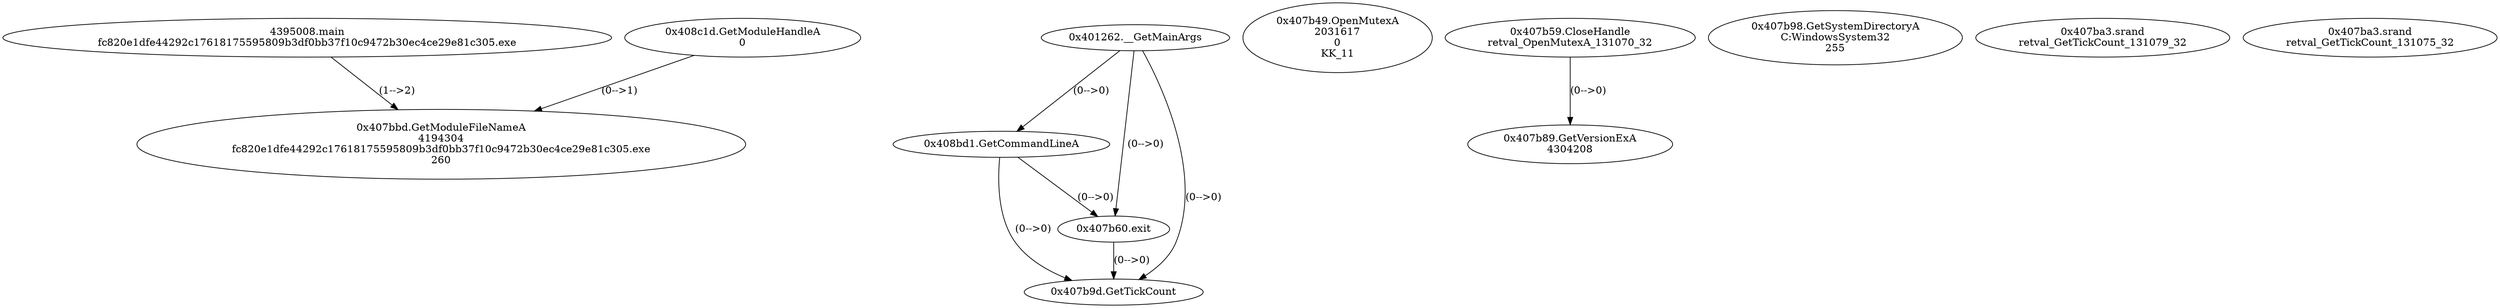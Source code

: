 // Global SCDG with merge call
digraph {
	0 [label="4395008.main
fc820e1dfe44292c17618175595809b3df0bb37f10c9472b30ec4ce29e81c305.exe"]
	1 [label="0x401262.__GetMainArgs
"]
	2 [label="0x408bd1.GetCommandLineA
"]
	1 -> 2 [label="(0-->0)"]
	3 [label="0x408c1d.GetModuleHandleA
0"]
	4 [label="0x407b49.OpenMutexA
2031617
0
KK_11"]
	5 [label="0x407b59.CloseHandle
retval_OpenMutexA_131070_32"]
	6 [label="0x407b60.exit
"]
	1 -> 6 [label="(0-->0)"]
	2 -> 6 [label="(0-->0)"]
	7 [label="0x407b89.GetVersionExA
4304208"]
	5 -> 7 [label="(0-->0)"]
	8 [label="0x407b98.GetSystemDirectoryA
C:\Windows\System32
255"]
	9 [label="0x407b9d.GetTickCount
"]
	1 -> 9 [label="(0-->0)"]
	2 -> 9 [label="(0-->0)"]
	6 -> 9 [label="(0-->0)"]
	10 [label="0x407ba3.srand
retval_GetTickCount_131079_32"]
	11 [label="0x407bbd.GetModuleFileNameA
4194304
fc820e1dfe44292c17618175595809b3df0bb37f10c9472b30ec4ce29e81c305.exe
260"]
	3 -> 11 [label="(0-->1)"]
	0 -> 11 [label="(1-->2)"]
	12 [label="0x407ba3.srand
retval_GetTickCount_131075_32"]
}
